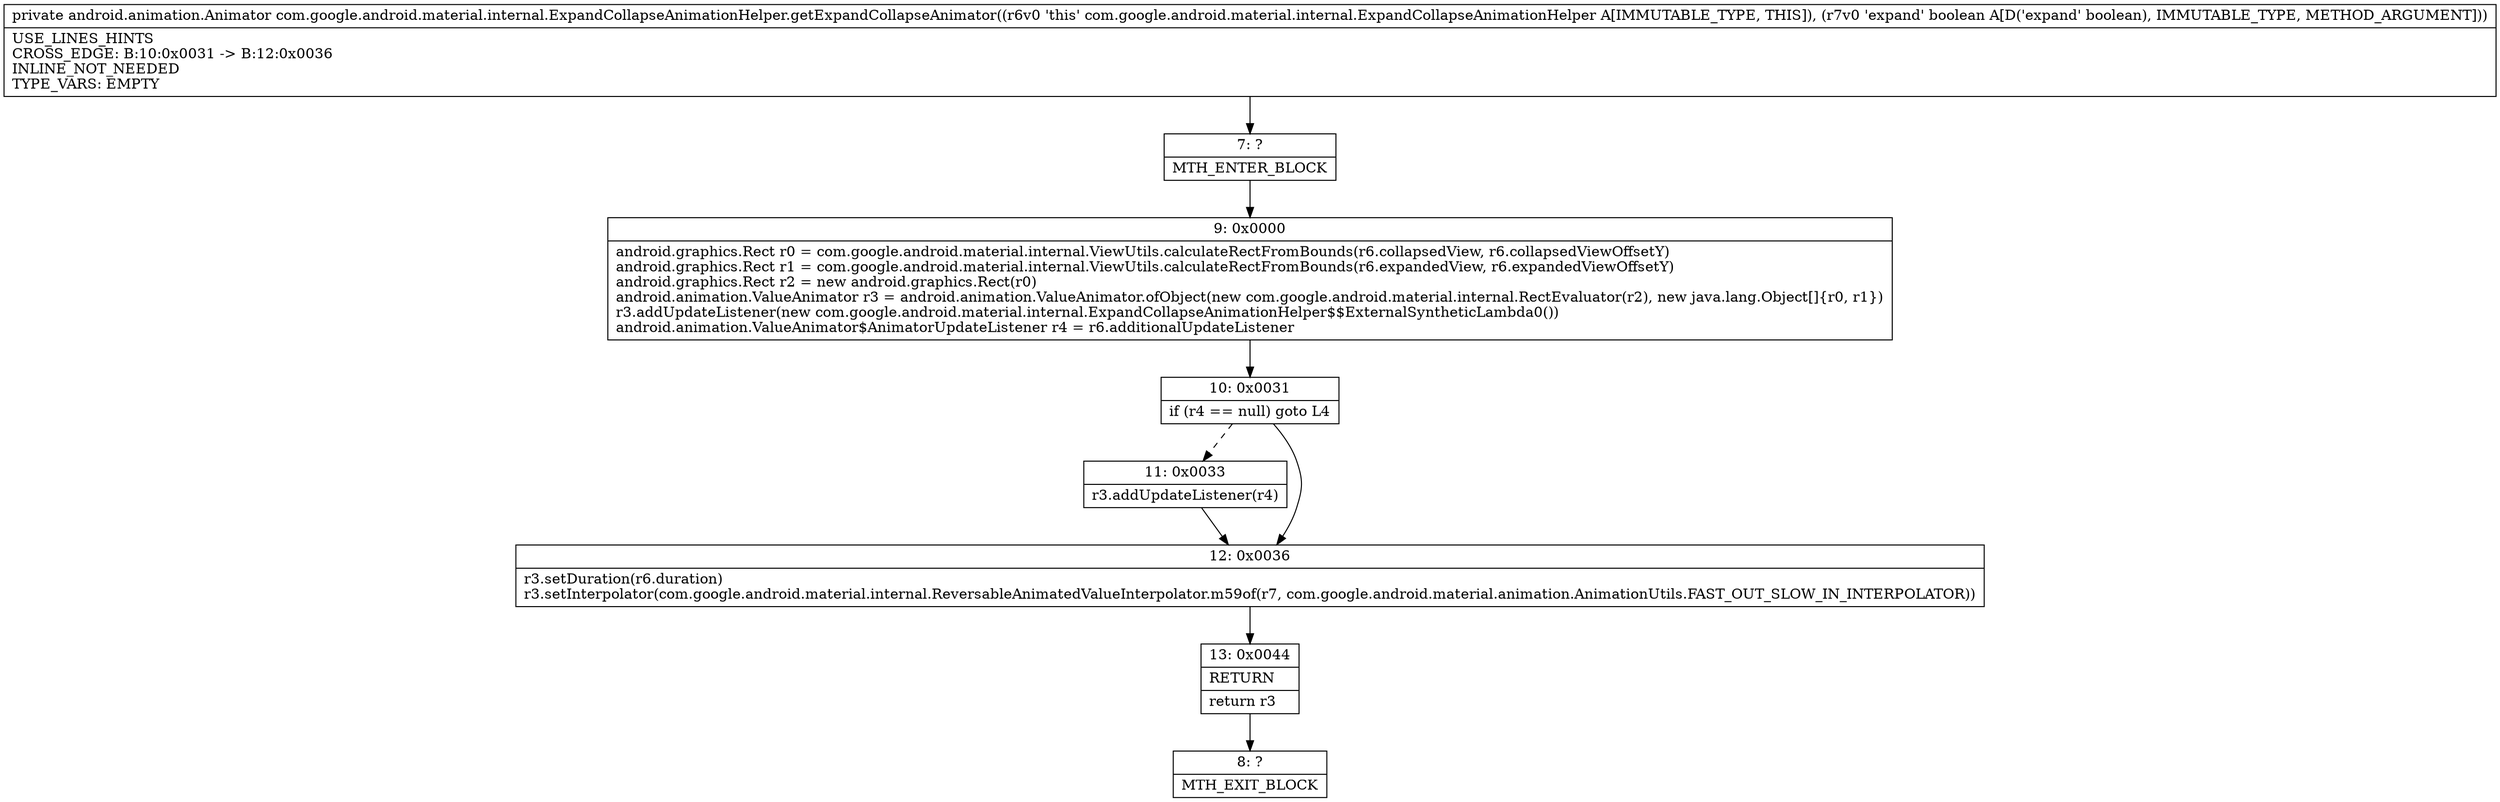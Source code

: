 digraph "CFG forcom.google.android.material.internal.ExpandCollapseAnimationHelper.getExpandCollapseAnimator(Z)Landroid\/animation\/Animator;" {
Node_7 [shape=record,label="{7\:\ ?|MTH_ENTER_BLOCK\l}"];
Node_9 [shape=record,label="{9\:\ 0x0000|android.graphics.Rect r0 = com.google.android.material.internal.ViewUtils.calculateRectFromBounds(r6.collapsedView, r6.collapsedViewOffsetY)\landroid.graphics.Rect r1 = com.google.android.material.internal.ViewUtils.calculateRectFromBounds(r6.expandedView, r6.expandedViewOffsetY)\landroid.graphics.Rect r2 = new android.graphics.Rect(r0)\landroid.animation.ValueAnimator r3 = android.animation.ValueAnimator.ofObject(new com.google.android.material.internal.RectEvaluator(r2), new java.lang.Object[]\{r0, r1\})\lr3.addUpdateListener(new com.google.android.material.internal.ExpandCollapseAnimationHelper$$ExternalSyntheticLambda0())\landroid.animation.ValueAnimator$AnimatorUpdateListener r4 = r6.additionalUpdateListener\l}"];
Node_10 [shape=record,label="{10\:\ 0x0031|if (r4 == null) goto L4\l}"];
Node_11 [shape=record,label="{11\:\ 0x0033|r3.addUpdateListener(r4)\l}"];
Node_12 [shape=record,label="{12\:\ 0x0036|r3.setDuration(r6.duration)\lr3.setInterpolator(com.google.android.material.internal.ReversableAnimatedValueInterpolator.m59of(r7, com.google.android.material.animation.AnimationUtils.FAST_OUT_SLOW_IN_INTERPOLATOR))\l}"];
Node_13 [shape=record,label="{13\:\ 0x0044|RETURN\l|return r3\l}"];
Node_8 [shape=record,label="{8\:\ ?|MTH_EXIT_BLOCK\l}"];
MethodNode[shape=record,label="{private android.animation.Animator com.google.android.material.internal.ExpandCollapseAnimationHelper.getExpandCollapseAnimator((r6v0 'this' com.google.android.material.internal.ExpandCollapseAnimationHelper A[IMMUTABLE_TYPE, THIS]), (r7v0 'expand' boolean A[D('expand' boolean), IMMUTABLE_TYPE, METHOD_ARGUMENT]))  | USE_LINES_HINTS\lCROSS_EDGE: B:10:0x0031 \-\> B:12:0x0036\lINLINE_NOT_NEEDED\lTYPE_VARS: EMPTY\l}"];
MethodNode -> Node_7;Node_7 -> Node_9;
Node_9 -> Node_10;
Node_10 -> Node_11[style=dashed];
Node_10 -> Node_12;
Node_11 -> Node_12;
Node_12 -> Node_13;
Node_13 -> Node_8;
}

